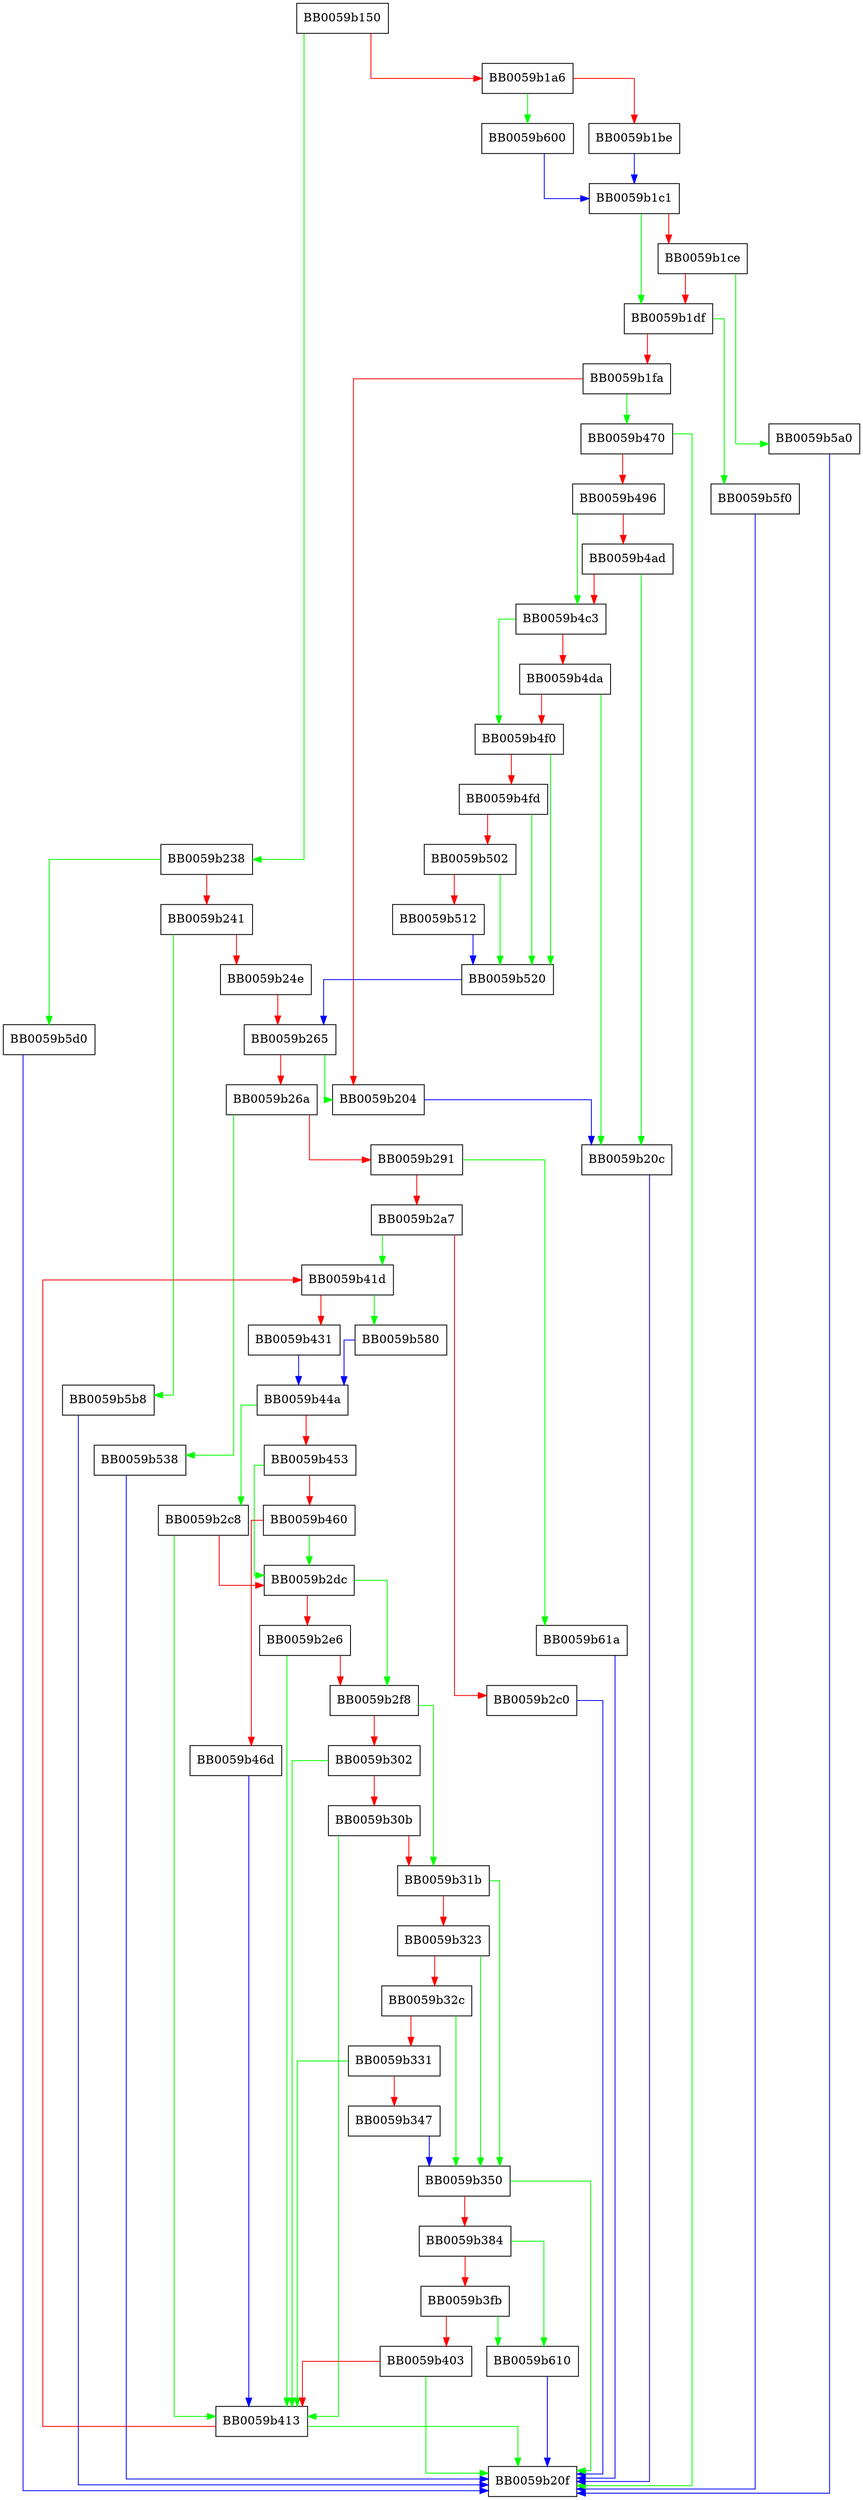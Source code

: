 digraph decoder_process {
  node [shape="box"];
  graph [splines=ortho];
  BB0059b150 -> BB0059b238 [color="green"];
  BB0059b150 -> BB0059b1a6 [color="red"];
  BB0059b1a6 -> BB0059b600 [color="green"];
  BB0059b1a6 -> BB0059b1be [color="red"];
  BB0059b1be -> BB0059b1c1 [color="blue"];
  BB0059b1c1 -> BB0059b1df [color="green"];
  BB0059b1c1 -> BB0059b1ce [color="red"];
  BB0059b1ce -> BB0059b5a0 [color="green"];
  BB0059b1ce -> BB0059b1df [color="red"];
  BB0059b1df -> BB0059b5f0 [color="green"];
  BB0059b1df -> BB0059b1fa [color="red"];
  BB0059b1fa -> BB0059b470 [color="green"];
  BB0059b1fa -> BB0059b204 [color="red"];
  BB0059b204 -> BB0059b20c [color="blue"];
  BB0059b20c -> BB0059b20f [color="blue"];
  BB0059b238 -> BB0059b5d0 [color="green"];
  BB0059b238 -> BB0059b241 [color="red"];
  BB0059b241 -> BB0059b5b8 [color="green"];
  BB0059b241 -> BB0059b24e [color="red"];
  BB0059b24e -> BB0059b265 [color="red"];
  BB0059b265 -> BB0059b204 [color="green"];
  BB0059b265 -> BB0059b26a [color="red"];
  BB0059b26a -> BB0059b538 [color="green"];
  BB0059b26a -> BB0059b291 [color="red"];
  BB0059b291 -> BB0059b61a [color="green"];
  BB0059b291 -> BB0059b2a7 [color="red"];
  BB0059b2a7 -> BB0059b41d [color="green"];
  BB0059b2a7 -> BB0059b2c0 [color="red"];
  BB0059b2c0 -> BB0059b20f [color="blue"];
  BB0059b2c8 -> BB0059b413 [color="green"];
  BB0059b2c8 -> BB0059b2dc [color="red"];
  BB0059b2dc -> BB0059b2f8 [color="green"];
  BB0059b2dc -> BB0059b2e6 [color="red"];
  BB0059b2e6 -> BB0059b413 [color="green"];
  BB0059b2e6 -> BB0059b2f8 [color="red"];
  BB0059b2f8 -> BB0059b31b [color="green"];
  BB0059b2f8 -> BB0059b302 [color="red"];
  BB0059b302 -> BB0059b413 [color="green"];
  BB0059b302 -> BB0059b30b [color="red"];
  BB0059b30b -> BB0059b413 [color="green"];
  BB0059b30b -> BB0059b31b [color="red"];
  BB0059b31b -> BB0059b350 [color="green"];
  BB0059b31b -> BB0059b323 [color="red"];
  BB0059b323 -> BB0059b350 [color="green"];
  BB0059b323 -> BB0059b32c [color="red"];
  BB0059b32c -> BB0059b350 [color="green"];
  BB0059b32c -> BB0059b331 [color="red"];
  BB0059b331 -> BB0059b413 [color="green"];
  BB0059b331 -> BB0059b347 [color="red"];
  BB0059b347 -> BB0059b350 [color="blue"];
  BB0059b350 -> BB0059b20f [color="green"];
  BB0059b350 -> BB0059b384 [color="red"];
  BB0059b384 -> BB0059b610 [color="green"];
  BB0059b384 -> BB0059b3fb [color="red"];
  BB0059b3fb -> BB0059b610 [color="green"];
  BB0059b3fb -> BB0059b403 [color="red"];
  BB0059b403 -> BB0059b20f [color="green"];
  BB0059b403 -> BB0059b413 [color="red"];
  BB0059b413 -> BB0059b20f [color="green"];
  BB0059b413 -> BB0059b41d [color="red"];
  BB0059b41d -> BB0059b580 [color="green"];
  BB0059b41d -> BB0059b431 [color="red"];
  BB0059b431 -> BB0059b44a [color="blue"];
  BB0059b44a -> BB0059b2c8 [color="green"];
  BB0059b44a -> BB0059b453 [color="red"];
  BB0059b453 -> BB0059b2dc [color="green"];
  BB0059b453 -> BB0059b460 [color="red"];
  BB0059b460 -> BB0059b2dc [color="green"];
  BB0059b460 -> BB0059b46d [color="red"];
  BB0059b46d -> BB0059b413 [color="blue"];
  BB0059b470 -> BB0059b20f [color="green"];
  BB0059b470 -> BB0059b496 [color="red"];
  BB0059b496 -> BB0059b4c3 [color="green"];
  BB0059b496 -> BB0059b4ad [color="red"];
  BB0059b4ad -> BB0059b20c [color="green"];
  BB0059b4ad -> BB0059b4c3 [color="red"];
  BB0059b4c3 -> BB0059b4f0 [color="green"];
  BB0059b4c3 -> BB0059b4da [color="red"];
  BB0059b4da -> BB0059b20c [color="green"];
  BB0059b4da -> BB0059b4f0 [color="red"];
  BB0059b4f0 -> BB0059b520 [color="green"];
  BB0059b4f0 -> BB0059b4fd [color="red"];
  BB0059b4fd -> BB0059b520 [color="green"];
  BB0059b4fd -> BB0059b502 [color="red"];
  BB0059b502 -> BB0059b520 [color="green"];
  BB0059b502 -> BB0059b512 [color="red"];
  BB0059b512 -> BB0059b520 [color="blue"];
  BB0059b520 -> BB0059b265 [color="blue"];
  BB0059b538 -> BB0059b20f [color="blue"];
  BB0059b580 -> BB0059b44a [color="blue"];
  BB0059b5a0 -> BB0059b20f [color="blue"];
  BB0059b5b8 -> BB0059b20f [color="blue"];
  BB0059b5d0 -> BB0059b20f [color="blue"];
  BB0059b5f0 -> BB0059b20f [color="blue"];
  BB0059b600 -> BB0059b1c1 [color="blue"];
  BB0059b610 -> BB0059b20f [color="blue"];
  BB0059b61a -> BB0059b20f [color="blue"];
}